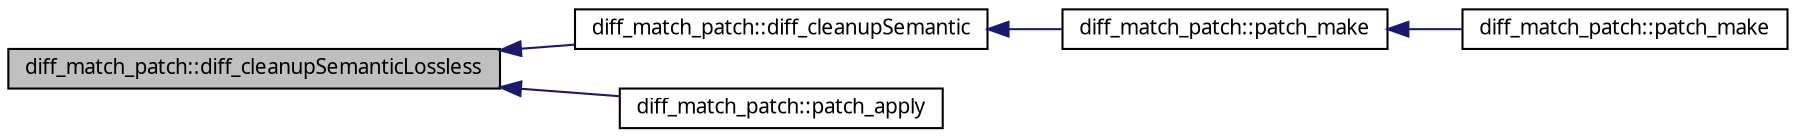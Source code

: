 digraph G
{
  edge [fontname="FreeSans.ttf",fontsize="10",labelfontname="FreeSans.ttf",labelfontsize="10"];
  node [fontname="FreeSans.ttf",fontsize="10",shape=record];
  rankdir=LR;
  Node1 [label="diff_match_patch::diff_cleanupSemanticLossless",height=0.2,width=0.4,color="black", fillcolor="grey75", style="filled" fontcolor="black"];
  Node1 -> Node2 [dir=back,color="midnightblue",fontsize="10",style="solid",fontname="FreeSans.ttf"];
  Node2 [label="diff_match_patch::diff_cleanupSemantic",height=0.2,width=0.4,color="black", fillcolor="white", style="filled",URL="$classdiff__match__patch.html#a1150e91652b023e8893555f737ac9894"];
  Node2 -> Node3 [dir=back,color="midnightblue",fontsize="10",style="solid",fontname="FreeSans.ttf"];
  Node3 [label="diff_match_patch::patch_make",height=0.2,width=0.4,color="black", fillcolor="white", style="filled",URL="$classdiff__match__patch.html#afb9335ec40ffb7b74a822a1210d90e19"];
  Node3 -> Node4 [dir=back,color="midnightblue",fontsize="10",style="solid",fontname="FreeSans.ttf"];
  Node4 [label="diff_match_patch::patch_make",height=0.2,width=0.4,color="black", fillcolor="white", style="filled",URL="$classdiff__match__patch.html#ac5992f58192fc44530f33dd40202c165"];
  Node1 -> Node5 [dir=back,color="midnightblue",fontsize="10",style="solid",fontname="FreeSans.ttf"];
  Node5 [label="diff_match_patch::patch_apply",height=0.2,width=0.4,color="black", fillcolor="white", style="filled",URL="$classdiff__match__patch.html#acbdd755dfb40abc85760b4f8fbcdc98f"];
}
